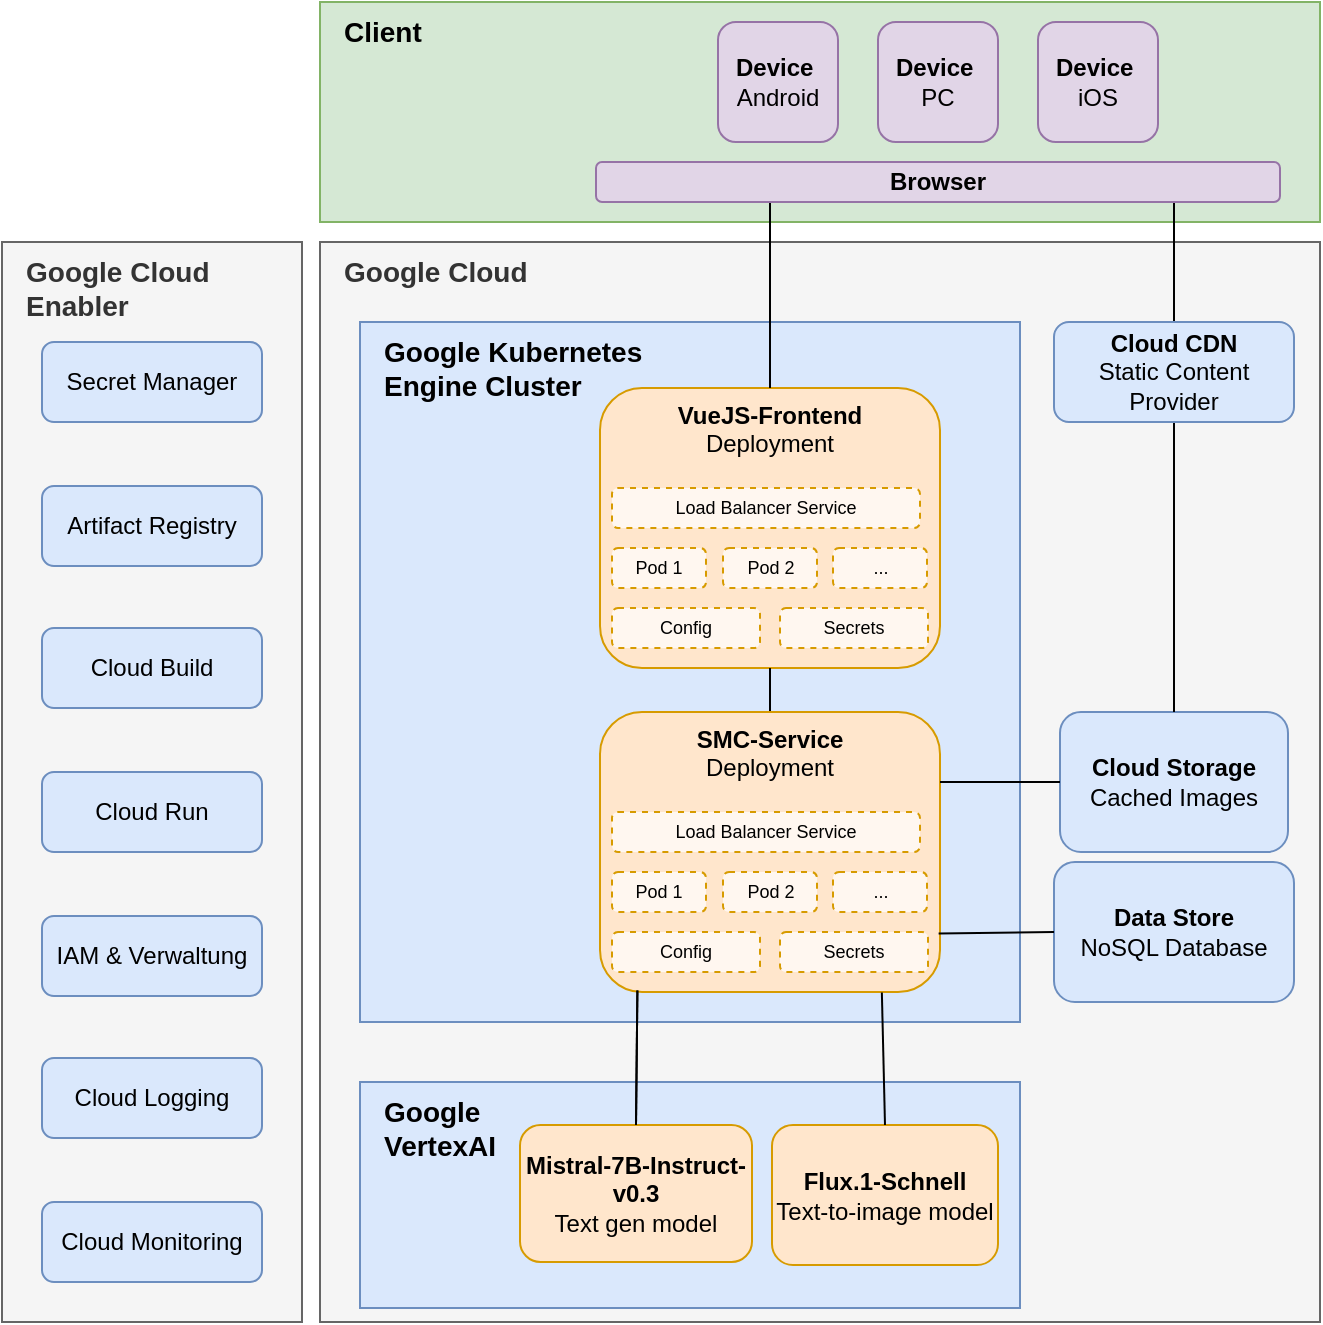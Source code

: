 <mxfile version="26.0.3">
  <diagram name="Seite-1" id="sm7ZQYc1HELhqI95HrpD">
    <mxGraphModel dx="2105" dy="962" grid="1" gridSize="10" guides="1" tooltips="1" connect="1" arrows="1" fold="1" page="1" pageScale="1" pageWidth="827" pageHeight="1169" math="0" shadow="0">
      <root>
        <mxCell id="0" />
        <mxCell id="1" parent="0" />
        <mxCell id="mXKbN-393EUc0KhLSOk2-1" value="Client" style="rounded=0;whiteSpace=wrap;html=1;fillColor=#d5e8d4;strokeColor=#82b366;verticalAlign=top;align=left;spacingLeft=10;fontStyle=1;fontSize=14;" parent="1" vertex="1">
          <mxGeometry x="230" y="90" width="500" height="110" as="geometry" />
        </mxCell>
        <mxCell id="mXKbN-393EUc0KhLSOk2-3" value="&lt;b&gt;Device&amp;nbsp;&lt;/b&gt;&lt;div&gt;Android&lt;/div&gt;" style="rounded=1;whiteSpace=wrap;html=1;fillColor=#e1d5e7;strokeColor=#9673a6;" parent="1" vertex="1">
          <mxGeometry x="429" y="100" width="60" height="60" as="geometry" />
        </mxCell>
        <mxCell id="mXKbN-393EUc0KhLSOk2-4" value="&lt;b&gt;Device&amp;nbsp;&lt;/b&gt;&lt;div&gt;PC&lt;/div&gt;" style="rounded=1;whiteSpace=wrap;html=1;fillColor=#e1d5e7;strokeColor=#9673a6;" parent="1" vertex="1">
          <mxGeometry x="509" y="100" width="60" height="60" as="geometry" />
        </mxCell>
        <mxCell id="mXKbN-393EUc0KhLSOk2-5" value="&lt;b&gt;Device&amp;nbsp;&lt;/b&gt;&lt;div&gt;iOS&lt;/div&gt;" style="rounded=1;whiteSpace=wrap;html=1;fillColor=#e1d5e7;strokeColor=#9673a6;" parent="1" vertex="1">
          <mxGeometry x="589" y="100" width="60" height="60" as="geometry" />
        </mxCell>
        <mxCell id="mXKbN-393EUc0KhLSOk2-6" value="Google Cloud" style="rounded=0;whiteSpace=wrap;html=1;fillColor=#f5f5f5;strokeColor=#666666;verticalAlign=top;fontColor=#333333;fontSize=14;align=left;spacingLeft=10;fontStyle=1" parent="1" vertex="1">
          <mxGeometry x="230" y="210" width="500" height="540" as="geometry" />
        </mxCell>
        <mxCell id="mXKbN-393EUc0KhLSOk2-8" value="Google Kubernetes&amp;nbsp;&lt;div&gt;Engine&amp;nbsp;&lt;span style=&quot;background-color: initial;&quot;&gt;Cluster&lt;/span&gt;&lt;/div&gt;" style="rounded=0;whiteSpace=wrap;html=1;fillColor=#dae8fc;strokeColor=#6c8ebf;verticalAlign=top;fontSize=14;align=left;spacingLeft=10;fontStyle=1" parent="1" vertex="1">
          <mxGeometry x="250" y="250" width="330" height="350" as="geometry" />
        </mxCell>
        <mxCell id="mXKbN-393EUc0KhLSOk2-12" value="&lt;div&gt;&lt;b&gt;Cloud Storage&lt;/b&gt;&lt;/div&gt;&lt;div&gt;Cached Images&lt;/div&gt;" style="rounded=1;whiteSpace=wrap;html=1;fillColor=#dae8fc;strokeColor=#6c8ebf;" parent="1" vertex="1">
          <mxGeometry x="600" y="445" width="114" height="70" as="geometry" />
        </mxCell>
        <mxCell id="mXKbN-393EUc0KhLSOk2-13" value="&lt;div&gt;&lt;b&gt;Data Store&lt;/b&gt;&lt;/div&gt;&lt;div&gt;NoSQL Database&lt;/div&gt;" style="rounded=1;whiteSpace=wrap;html=1;fillColor=#dae8fc;strokeColor=#6c8ebf;direction=south;" parent="1" vertex="1">
          <mxGeometry x="597" y="520" width="120" height="70" as="geometry" />
        </mxCell>
        <mxCell id="mXKbN-393EUc0KhLSOk2-14" value="Google Cloud&lt;div style=&quot;font-size: 14px;&quot;&gt;Enabler&lt;/div&gt;" style="rounded=0;whiteSpace=wrap;html=1;fillColor=#f5f5f5;strokeColor=#666666;verticalAlign=top;fontColor=#333333;align=left;spacingLeft=10;fontStyle=1;fontSize=14;" parent="1" vertex="1">
          <mxGeometry x="71" y="210" width="150" height="540" as="geometry" />
        </mxCell>
        <mxCell id="mXKbN-393EUc0KhLSOk2-46" value="" style="group" parent="1" vertex="1" connectable="0">
          <mxGeometry x="370" y="283" width="170" height="140" as="geometry" />
        </mxCell>
        <mxCell id="mXKbN-393EUc0KhLSOk2-38" value="&lt;b&gt;VueJS-Frontend&lt;/b&gt;&lt;div&gt;Deployment&lt;/div&gt;" style="rounded=1;whiteSpace=wrap;html=1;fillColor=#ffe6cc;strokeColor=#d79b00;verticalAlign=top;" parent="mXKbN-393EUc0KhLSOk2-46" vertex="1">
          <mxGeometry width="170" height="140" as="geometry" />
        </mxCell>
        <mxCell id="mXKbN-393EUc0KhLSOk2-39" value="Pod 1" style="rounded=1;whiteSpace=wrap;html=1;fillColor=#FFF7F0;strokeColor=#d79b00;dashed=1;align=center;fontSize=9;" parent="mXKbN-393EUc0KhLSOk2-46" vertex="1">
          <mxGeometry x="6" y="80" width="47" height="20" as="geometry" />
        </mxCell>
        <mxCell id="mXKbN-393EUc0KhLSOk2-40" value="Pod 2" style="rounded=1;whiteSpace=wrap;html=1;fillColor=#FFF7F0;strokeColor=#d79b00;dashed=1;align=center;fontSize=9;" parent="mXKbN-393EUc0KhLSOk2-46" vertex="1">
          <mxGeometry x="61.5" y="80" width="47" height="20" as="geometry" />
        </mxCell>
        <mxCell id="mXKbN-393EUc0KhLSOk2-41" value="..." style="rounded=1;whiteSpace=wrap;html=1;fillColor=#FFF7F0;strokeColor=#d79b00;dashed=1;align=center;fontSize=9;" parent="mXKbN-393EUc0KhLSOk2-46" vertex="1">
          <mxGeometry x="116.5" y="80" width="47" height="20" as="geometry" />
        </mxCell>
        <mxCell id="mXKbN-393EUc0KhLSOk2-42" value="Load Balancer Service" style="rounded=1;whiteSpace=wrap;html=1;fillColor=#FFF7F0;strokeColor=#d79b00;dashed=1;align=center;fontSize=9;" parent="mXKbN-393EUc0KhLSOk2-46" vertex="1">
          <mxGeometry x="6" y="50" width="154" height="20" as="geometry" />
        </mxCell>
        <mxCell id="mXKbN-393EUc0KhLSOk2-43" value="Config" style="rounded=1;whiteSpace=wrap;html=1;fillColor=#FFF7F0;strokeColor=#d79b00;dashed=1;align=center;fontSize=9;" parent="mXKbN-393EUc0KhLSOk2-46" vertex="1">
          <mxGeometry x="6" y="110" width="74" height="20" as="geometry" />
        </mxCell>
        <mxCell id="mXKbN-393EUc0KhLSOk2-44" value="Secrets" style="rounded=1;whiteSpace=wrap;html=1;fillColor=#FFF7F0;strokeColor=#d79b00;dashed=1;align=center;fontSize=9;" parent="mXKbN-393EUc0KhLSOk2-46" vertex="1">
          <mxGeometry x="90" y="110" width="74" height="20" as="geometry" />
        </mxCell>
        <mxCell id="mXKbN-393EUc0KhLSOk2-47" style="edgeStyle=orthogonalEdgeStyle;rounded=0;orthogonalLoop=1;jettySize=auto;html=1;exitX=0.25;exitY=1;exitDx=0;exitDy=0;endArrow=none;endFill=0;" parent="1" source="mXKbN-393EUc0KhLSOk2-52" target="mXKbN-393EUc0KhLSOk2-38" edge="1">
          <mxGeometry relative="1" as="geometry">
            <Array as="points">
              <mxPoint x="455" y="190" />
            </Array>
          </mxGeometry>
        </mxCell>
        <mxCell id="mXKbN-393EUc0KhLSOk2-48" value="" style="endArrow=none;html=1;rounded=0;exitX=0.5;exitY=1;exitDx=0;exitDy=0;entryX=0.5;entryY=0;entryDx=0;entryDy=0;endFill=0;" parent="1" source="mXKbN-393EUc0KhLSOk2-38" target="mXKbN-393EUc0KhLSOk2-11" edge="1">
          <mxGeometry width="50" height="50" relative="1" as="geometry">
            <mxPoint x="380" y="400" as="sourcePoint" />
            <mxPoint x="430" y="350" as="targetPoint" />
          </mxGeometry>
        </mxCell>
        <mxCell id="Ptxsvy76-Qt14zaTsn3k-3" style="edgeStyle=orthogonalEdgeStyle;rounded=0;orthogonalLoop=1;jettySize=auto;html=1;endArrow=none;endFill=0;" parent="1" source="mXKbN-393EUc0KhLSOk2-52" target="Ptxsvy76-Qt14zaTsn3k-1" edge="1">
          <mxGeometry relative="1" as="geometry">
            <Array as="points">
              <mxPoint x="657" y="210" />
              <mxPoint x="657" y="210" />
            </Array>
          </mxGeometry>
        </mxCell>
        <mxCell id="mXKbN-393EUc0KhLSOk2-52" value="&lt;b&gt;Browser&lt;/b&gt;" style="rounded=1;whiteSpace=wrap;html=1;fillColor=#e1d5e7;strokeColor=#9673a6;" parent="1" vertex="1">
          <mxGeometry x="368" y="170" width="342" height="20" as="geometry" />
        </mxCell>
        <mxCell id="mXKbN-393EUc0KhLSOk2-15" value="Secret Manager" style="rounded=1;whiteSpace=wrap;html=1;fillColor=#dae8fc;strokeColor=#6c8ebf;flipV=1;" parent="1" vertex="1">
          <mxGeometry x="91" y="260" width="110" height="40" as="geometry" />
        </mxCell>
        <mxCell id="mXKbN-393EUc0KhLSOk2-16" value="Artifact Registry" style="rounded=1;whiteSpace=wrap;html=1;fillColor=#dae8fc;strokeColor=#6c8ebf;flipV=1;" parent="1" vertex="1">
          <mxGeometry x="91" y="332" width="110" height="40" as="geometry" />
        </mxCell>
        <mxCell id="mXKbN-393EUc0KhLSOk2-17" value="Cloud Build" style="rounded=1;whiteSpace=wrap;html=1;fillColor=#dae8fc;strokeColor=#6c8ebf;flipV=1;" parent="1" vertex="1">
          <mxGeometry x="91" y="403" width="110" height="40" as="geometry" />
        </mxCell>
        <mxCell id="mXKbN-393EUc0KhLSOk2-18" value="Cloud Run" style="rounded=1;whiteSpace=wrap;html=1;fillColor=#dae8fc;strokeColor=#6c8ebf;flipV=1;" parent="1" vertex="1">
          <mxGeometry x="91" y="475" width="110" height="40" as="geometry" />
        </mxCell>
        <mxCell id="mXKbN-393EUc0KhLSOk2-19" value="IAM &amp;amp; Verwaltung" style="rounded=1;whiteSpace=wrap;html=1;fillColor=#dae8fc;strokeColor=#6c8ebf;flipV=1;" parent="1" vertex="1">
          <mxGeometry x="91" y="547" width="110" height="40" as="geometry" />
        </mxCell>
        <mxCell id="mXKbN-393EUc0KhLSOk2-53" value="Cloud Logging" style="rounded=1;whiteSpace=wrap;html=1;fillColor=#dae8fc;strokeColor=#6c8ebf;flipV=1;" parent="1" vertex="1">
          <mxGeometry x="91" y="618" width="110" height="40" as="geometry" />
        </mxCell>
        <mxCell id="mXKbN-393EUc0KhLSOk2-54" value="Cloud Monitoring" style="rounded=1;whiteSpace=wrap;html=1;fillColor=#dae8fc;strokeColor=#6c8ebf;flipV=1;" parent="1" vertex="1">
          <mxGeometry x="91" y="690" width="110" height="40" as="geometry" />
        </mxCell>
        <mxCell id="Ptxsvy76-Qt14zaTsn3k-4" style="edgeStyle=orthogonalEdgeStyle;rounded=0;orthogonalLoop=1;jettySize=auto;html=1;endArrow=none;endFill=0;" parent="1" source="Ptxsvy76-Qt14zaTsn3k-1" target="mXKbN-393EUc0KhLSOk2-12" edge="1">
          <mxGeometry relative="1" as="geometry" />
        </mxCell>
        <mxCell id="Ptxsvy76-Qt14zaTsn3k-1" value="&lt;b&gt;Cloud CDN&lt;/b&gt;&lt;div&gt;Static Content Provider&lt;/div&gt;" style="rounded=1;whiteSpace=wrap;html=1;fillColor=#dae8fc;strokeColor=#6c8ebf;" parent="1" vertex="1">
          <mxGeometry x="597" y="250" width="120" height="50" as="geometry" />
        </mxCell>
        <mxCell id="Ptxsvy76-Qt14zaTsn3k-6" value="Google&amp;nbsp;&lt;div&gt;VertexAI&lt;/div&gt;" style="rounded=0;whiteSpace=wrap;html=1;fillColor=#dae8fc;strokeColor=#6c8ebf;verticalAlign=top;fontSize=14;align=left;spacingLeft=10;fontStyle=1" parent="1" vertex="1">
          <mxGeometry x="250" y="630" width="330" height="113" as="geometry" />
        </mxCell>
        <mxCell id="Ptxsvy76-Qt14zaTsn3k-15" value="&lt;div&gt;&lt;b&gt;Flux.1-Schnell&lt;/b&gt;&lt;/div&gt;&lt;div&gt;Text-to-image model&lt;/div&gt;" style="rounded=1;whiteSpace=wrap;html=1;fillColor=#ffe6cc;strokeColor=#d79b00;" parent="1" vertex="1">
          <mxGeometry x="456" y="651.5" width="113" height="70" as="geometry" />
        </mxCell>
        <mxCell id="Ptxsvy76-Qt14zaTsn3k-16" value="&lt;div&gt;&lt;b&gt;Mistral-7B-Instruct-v0.3&lt;/b&gt;&lt;/div&gt;&lt;div&gt;&lt;span style=&quot;background-color: initial;&quot;&gt;Text gen model&lt;/span&gt;&lt;/div&gt;" style="rounded=1;whiteSpace=wrap;html=1;fillColor=#ffe6cc;strokeColor=#d79b00;" parent="1" vertex="1">
          <mxGeometry x="330" y="651.5" width="116" height="68.5" as="geometry" />
        </mxCell>
        <mxCell id="mXKbN-393EUc0KhLSOk2-45" value="" style="group" parent="1" vertex="1" connectable="0">
          <mxGeometry x="370" y="445" width="170" height="140" as="geometry" />
        </mxCell>
        <mxCell id="mXKbN-393EUc0KhLSOk2-11" value="&lt;b&gt;SMC-Service&lt;/b&gt;&lt;div&gt;Deployment&lt;/div&gt;" style="rounded=1;whiteSpace=wrap;html=1;fillColor=#ffe6cc;strokeColor=#d79b00;verticalAlign=top;" parent="mXKbN-393EUc0KhLSOk2-45" vertex="1">
          <mxGeometry width="170" height="140" as="geometry" />
        </mxCell>
        <mxCell id="mXKbN-393EUc0KhLSOk2-23" value="Pod 1" style="rounded=1;whiteSpace=wrap;html=1;fillColor=#FFF7F0;strokeColor=#d79b00;dashed=1;align=center;fontSize=9;" parent="mXKbN-393EUc0KhLSOk2-45" vertex="1">
          <mxGeometry x="6" y="80" width="47" height="20" as="geometry" />
        </mxCell>
        <mxCell id="mXKbN-393EUc0KhLSOk2-24" value="Pod 2" style="rounded=1;whiteSpace=wrap;html=1;fillColor=#FFF7F0;strokeColor=#d79b00;dashed=1;align=center;fontSize=9;" parent="mXKbN-393EUc0KhLSOk2-45" vertex="1">
          <mxGeometry x="61.5" y="80" width="47" height="20" as="geometry" />
        </mxCell>
        <mxCell id="mXKbN-393EUc0KhLSOk2-25" value="..." style="rounded=1;whiteSpace=wrap;html=1;fillColor=#FFF7F0;strokeColor=#d79b00;dashed=1;align=center;fontSize=9;" parent="mXKbN-393EUc0KhLSOk2-45" vertex="1">
          <mxGeometry x="116.5" y="80" width="47" height="20" as="geometry" />
        </mxCell>
        <mxCell id="mXKbN-393EUc0KhLSOk2-35" value="Load Balancer Service" style="rounded=1;whiteSpace=wrap;html=1;fillColor=#FFF7F0;strokeColor=#d79b00;dashed=1;align=center;fontSize=9;" parent="mXKbN-393EUc0KhLSOk2-45" vertex="1">
          <mxGeometry x="6" y="50" width="154" height="20" as="geometry" />
        </mxCell>
        <mxCell id="mXKbN-393EUc0KhLSOk2-36" value="Config" style="rounded=1;whiteSpace=wrap;html=1;fillColor=#FFF7F0;strokeColor=#d79b00;dashed=1;align=center;fontSize=9;" parent="mXKbN-393EUc0KhLSOk2-45" vertex="1">
          <mxGeometry x="6" y="110" width="74" height="20" as="geometry" />
        </mxCell>
        <mxCell id="mXKbN-393EUc0KhLSOk2-37" value="Secrets" style="rounded=1;whiteSpace=wrap;html=1;fillColor=#FFF7F0;strokeColor=#d79b00;dashed=1;align=center;fontSize=9;" parent="mXKbN-393EUc0KhLSOk2-45" vertex="1">
          <mxGeometry x="90" y="110" width="74" height="20" as="geometry" />
        </mxCell>
        <mxCell id="Ptxsvy76-Qt14zaTsn3k-17" value="" style="endArrow=none;html=1;rounded=0;exitX=0.11;exitY=0.995;exitDx=0;exitDy=0;entryX=0.5;entryY=0;entryDx=0;entryDy=0;endFill=0;exitPerimeter=0;" parent="1" source="mXKbN-393EUc0KhLSOk2-11" target="Ptxsvy76-Qt14zaTsn3k-16" edge="1">
          <mxGeometry width="50" height="50" relative="1" as="geometry">
            <mxPoint x="660" y="710" as="sourcePoint" />
            <mxPoint x="710" y="660" as="targetPoint" />
          </mxGeometry>
        </mxCell>
        <mxCell id="Ptxsvy76-Qt14zaTsn3k-18" value="" style="endArrow=none;html=1;rounded=0;entryX=0.5;entryY=0;entryDx=0;entryDy=0;endFill=0;exitX=0.829;exitY=1.002;exitDx=0;exitDy=0;exitPerimeter=0;" parent="1" source="mXKbN-393EUc0KhLSOk2-11" target="Ptxsvy76-Qt14zaTsn3k-15" edge="1">
          <mxGeometry width="50" height="50" relative="1" as="geometry">
            <mxPoint x="510" y="585" as="sourcePoint" />
            <mxPoint x="397" y="662" as="targetPoint" />
          </mxGeometry>
        </mxCell>
        <mxCell id="Ptxsvy76-Qt14zaTsn3k-19" value="" style="endArrow=none;html=1;rounded=0;exitX=1;exitY=0.25;exitDx=0;exitDy=0;entryX=0;entryY=0.5;entryDx=0;entryDy=0;endFill=0;" parent="1" source="mXKbN-393EUc0KhLSOk2-11" target="mXKbN-393EUc0KhLSOk2-12" edge="1">
          <mxGeometry width="50" height="50" relative="1" as="geometry">
            <mxPoint x="652" y="600" as="sourcePoint" />
            <mxPoint x="710" y="667" as="targetPoint" />
          </mxGeometry>
        </mxCell>
        <mxCell id="Ptxsvy76-Qt14zaTsn3k-20" value="" style="endArrow=none;html=1;rounded=0;exitX=0.996;exitY=0.791;exitDx=0;exitDy=0;entryX=0.5;entryY=1;entryDx=0;entryDy=0;exitPerimeter=0;" parent="1" source="mXKbN-393EUc0KhLSOk2-11" target="mXKbN-393EUc0KhLSOk2-13" edge="1">
          <mxGeometry width="50" height="50" relative="1" as="geometry">
            <mxPoint x="640" y="660" as="sourcePoint" />
            <mxPoint x="690" y="610" as="targetPoint" />
          </mxGeometry>
        </mxCell>
        <mxCell id="3gDRCkg0VdFQ3j0qoMmi-1" value="" style="endArrow=none;html=1;rounded=0;exitX=0.11;exitY=0.995;exitDx=0;exitDy=0;entryX=0.5;entryY=0;entryDx=0;entryDy=0;endFill=0;exitPerimeter=0;" edge="1" parent="1" source="mXKbN-393EUc0KhLSOk2-11" target="Ptxsvy76-Qt14zaTsn3k-16">
          <mxGeometry width="50" height="50" relative="1" as="geometry">
            <mxPoint x="660" y="710" as="sourcePoint" />
            <mxPoint x="710" y="660" as="targetPoint" />
          </mxGeometry>
        </mxCell>
      </root>
    </mxGraphModel>
  </diagram>
</mxfile>
